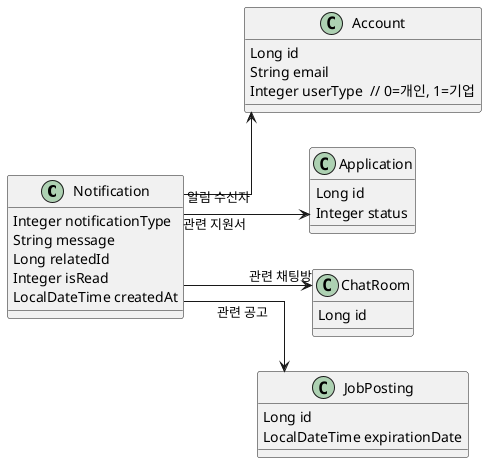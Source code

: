 @startuml
skinparam classAttributeIconSize 0
skinparam linetype ortho
left to right direction

class Notification {
  Integer notificationType
  String message
  Long relatedId
  Integer isRead
  LocalDateTime createdAt
}

class Account {
  Long id
  String email
  Integer userType  // 0=개인, 1=기업
}

class Application {
  Long id
  Integer status
}

class ChatRoom {
  Long id
}

class JobPosting {
  Long id
  LocalDateTime expirationDate
}

Notification --> Account : 알림 수신자
Notification --> Application : 관련 지원서
Notification --> ChatRoom : 관련 채팅방
Notification --> JobPosting : 관련 공고

@enduml
